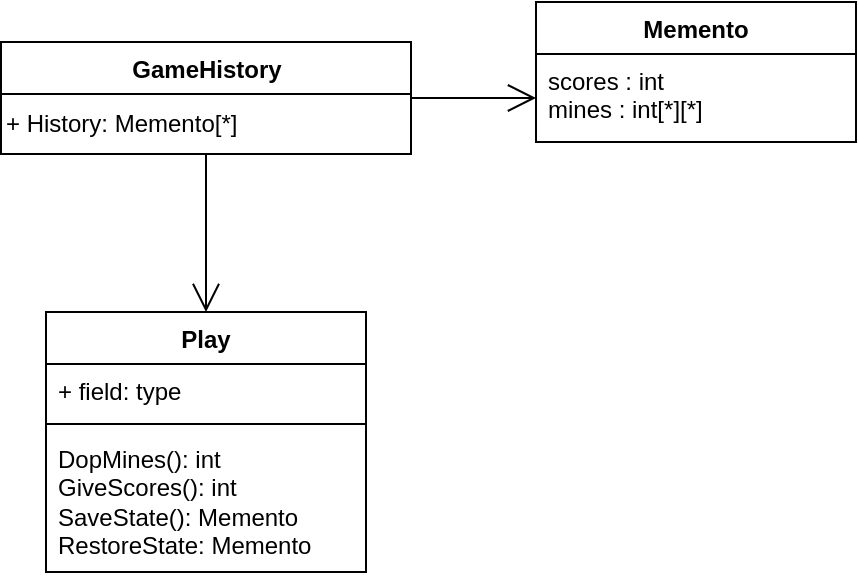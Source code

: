 <mxfile version="24.4.0" type="device">
  <diagram name="Страница — 1" id="I7zyhPxQFOPzgMbdYHbi">
    <mxGraphModel dx="748" dy="477" grid="1" gridSize="10" guides="1" tooltips="1" connect="1" arrows="1" fold="1" page="1" pageScale="1" pageWidth="827" pageHeight="1169" math="0" shadow="0">
      <root>
        <mxCell id="0" />
        <mxCell id="1" parent="0" />
        <mxCell id="LDK5cGbLw9mPKGdKuX0d-9" value="GameHistory&lt;div&gt;&lt;br&gt;&lt;/div&gt;" style="swimlane;fontStyle=1;align=center;verticalAlign=top;childLayout=stackLayout;horizontal=1;startSize=26;horizontalStack=0;resizeParent=1;resizeParentMax=0;resizeLast=0;collapsible=1;marginBottom=0;whiteSpace=wrap;html=1;" parent="1" vertex="1">
          <mxGeometry x="442.5" y="555" width="205" height="56" as="geometry" />
        </mxCell>
        <mxCell id="3ByuoKEnoOBLCz33jOy8-4" value="+ History: Memento[*]&amp;nbsp;" style="text;html=1;align=left;verticalAlign=middle;resizable=0;points=[];autosize=1;strokeColor=none;fillColor=none;" parent="LDK5cGbLw9mPKGdKuX0d-9" vertex="1">
          <mxGeometry y="26" width="205" height="30" as="geometry" />
        </mxCell>
        <mxCell id="LDK5cGbLw9mPKGdKuX0d-13" value="Memento" style="swimlane;fontStyle=1;align=center;verticalAlign=top;childLayout=stackLayout;horizontal=1;startSize=26;horizontalStack=0;resizeParent=1;resizeParentMax=0;resizeLast=0;collapsible=1;marginBottom=0;whiteSpace=wrap;html=1;" parent="1" vertex="1">
          <mxGeometry x="710" y="535" width="160" height="70" as="geometry" />
        </mxCell>
        <mxCell id="LDK5cGbLw9mPKGdKuX0d-14" value="scores : int&lt;div&gt;mines : int[*][*]&lt;/div&gt;" style="text;strokeColor=none;fillColor=none;align=left;verticalAlign=top;spacingLeft=4;spacingRight=4;overflow=hidden;rotatable=0;points=[[0,0.5],[1,0.5]];portConstraint=eastwest;whiteSpace=wrap;html=1;" parent="LDK5cGbLw9mPKGdKuX0d-13" vertex="1">
          <mxGeometry y="26" width="160" height="44" as="geometry" />
        </mxCell>
        <mxCell id="LDK5cGbLw9mPKGdKuX0d-19" value="" style="endArrow=open;endFill=1;endSize=12;html=1;rounded=0;exitX=1;exitY=0.5;exitDx=0;exitDy=0;entryX=0;entryY=0.5;entryDx=0;entryDy=0;" parent="1" source="LDK5cGbLw9mPKGdKuX0d-9" target="LDK5cGbLw9mPKGdKuX0d-14" edge="1">
          <mxGeometry width="160" relative="1" as="geometry">
            <mxPoint x="630" y="583" as="sourcePoint" />
            <mxPoint x="760" y="680" as="targetPoint" />
          </mxGeometry>
        </mxCell>
        <mxCell id="LDK5cGbLw9mPKGdKuX0d-20" value="Play" style="swimlane;fontStyle=1;align=center;verticalAlign=top;childLayout=stackLayout;horizontal=1;startSize=26;horizontalStack=0;resizeParent=1;resizeParentMax=0;resizeLast=0;collapsible=1;marginBottom=0;whiteSpace=wrap;html=1;" parent="1" vertex="1">
          <mxGeometry x="465" y="690" width="160" height="130" as="geometry" />
        </mxCell>
        <mxCell id="LDK5cGbLw9mPKGdKuX0d-21" value="+ field: type" style="text;strokeColor=none;fillColor=none;align=left;verticalAlign=top;spacingLeft=4;spacingRight=4;overflow=hidden;rotatable=0;points=[[0,0.5],[1,0.5]];portConstraint=eastwest;whiteSpace=wrap;html=1;" parent="LDK5cGbLw9mPKGdKuX0d-20" vertex="1">
          <mxGeometry y="26" width="160" height="26" as="geometry" />
        </mxCell>
        <mxCell id="LDK5cGbLw9mPKGdKuX0d-22" value="" style="line;strokeWidth=1;fillColor=none;align=left;verticalAlign=middle;spacingTop=-1;spacingLeft=3;spacingRight=3;rotatable=0;labelPosition=right;points=[];portConstraint=eastwest;strokeColor=inherit;" parent="LDK5cGbLw9mPKGdKuX0d-20" vertex="1">
          <mxGeometry y="52" width="160" height="8" as="geometry" />
        </mxCell>
        <mxCell id="LDK5cGbLw9mPKGdKuX0d-23" value="DopMines(): int&lt;div&gt;GiveScores(): int&lt;br&gt;&lt;/div&gt;&lt;div&gt;&lt;span style=&quot;text-wrap: nowrap; text-align: center;&quot;&gt;SaveState(): Memento&lt;/span&gt;&lt;div style=&quot;text-wrap: nowrap; text-align: center;&quot;&gt;RestoreState: Memento&lt;/div&gt;&lt;/div&gt;&lt;div style=&quot;text-align: center;&quot;&gt;&lt;br&gt;&lt;/div&gt;" style="text;strokeColor=none;fillColor=none;align=left;verticalAlign=top;spacingLeft=4;spacingRight=4;overflow=hidden;rotatable=0;points=[[0,0.5],[1,0.5]];portConstraint=eastwest;whiteSpace=wrap;html=1;" parent="LDK5cGbLw9mPKGdKuX0d-20" vertex="1">
          <mxGeometry y="60" width="160" height="70" as="geometry" />
        </mxCell>
        <mxCell id="LDK5cGbLw9mPKGdKuX0d-24" value="" style="endArrow=open;endFill=1;endSize=12;html=1;rounded=0;exitX=0.5;exitY=1;exitDx=0;exitDy=0;entryX=0.5;entryY=0;entryDx=0;entryDy=0;" parent="1" source="LDK5cGbLw9mPKGdKuX0d-9" target="LDK5cGbLw9mPKGdKuX0d-20" edge="1">
          <mxGeometry width="160" relative="1" as="geometry">
            <mxPoint x="544.72" y="613.68" as="sourcePoint" />
            <mxPoint x="720" y="592" as="targetPoint" />
          </mxGeometry>
        </mxCell>
      </root>
    </mxGraphModel>
  </diagram>
</mxfile>

